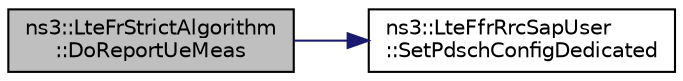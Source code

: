 digraph "ns3::LteFrStrictAlgorithm::DoReportUeMeas"
{
  edge [fontname="Helvetica",fontsize="10",labelfontname="Helvetica",labelfontsize="10"];
  node [fontname="Helvetica",fontsize="10",shape=record];
  rankdir="LR";
  Node1 [label="ns3::LteFrStrictAlgorithm\l::DoReportUeMeas",height=0.2,width=0.4,color="black", fillcolor="grey75", style="filled", fontcolor="black"];
  Node1 -> Node2 [color="midnightblue",fontsize="10",style="solid"];
  Node2 [label="ns3::LteFfrRrcSapUser\l::SetPdschConfigDedicated",height=0.2,width=0.4,color="black", fillcolor="white", style="filled",URL="$da/d7f/classns3_1_1LteFfrRrcSapUser.html#a9909ef4226b3192d61dd48f31673c314",tooltip="Instruct the eNodeB RRC entity to perform RrcConnectionReconfiguration to inform UE about new PdschCo..."];
}
